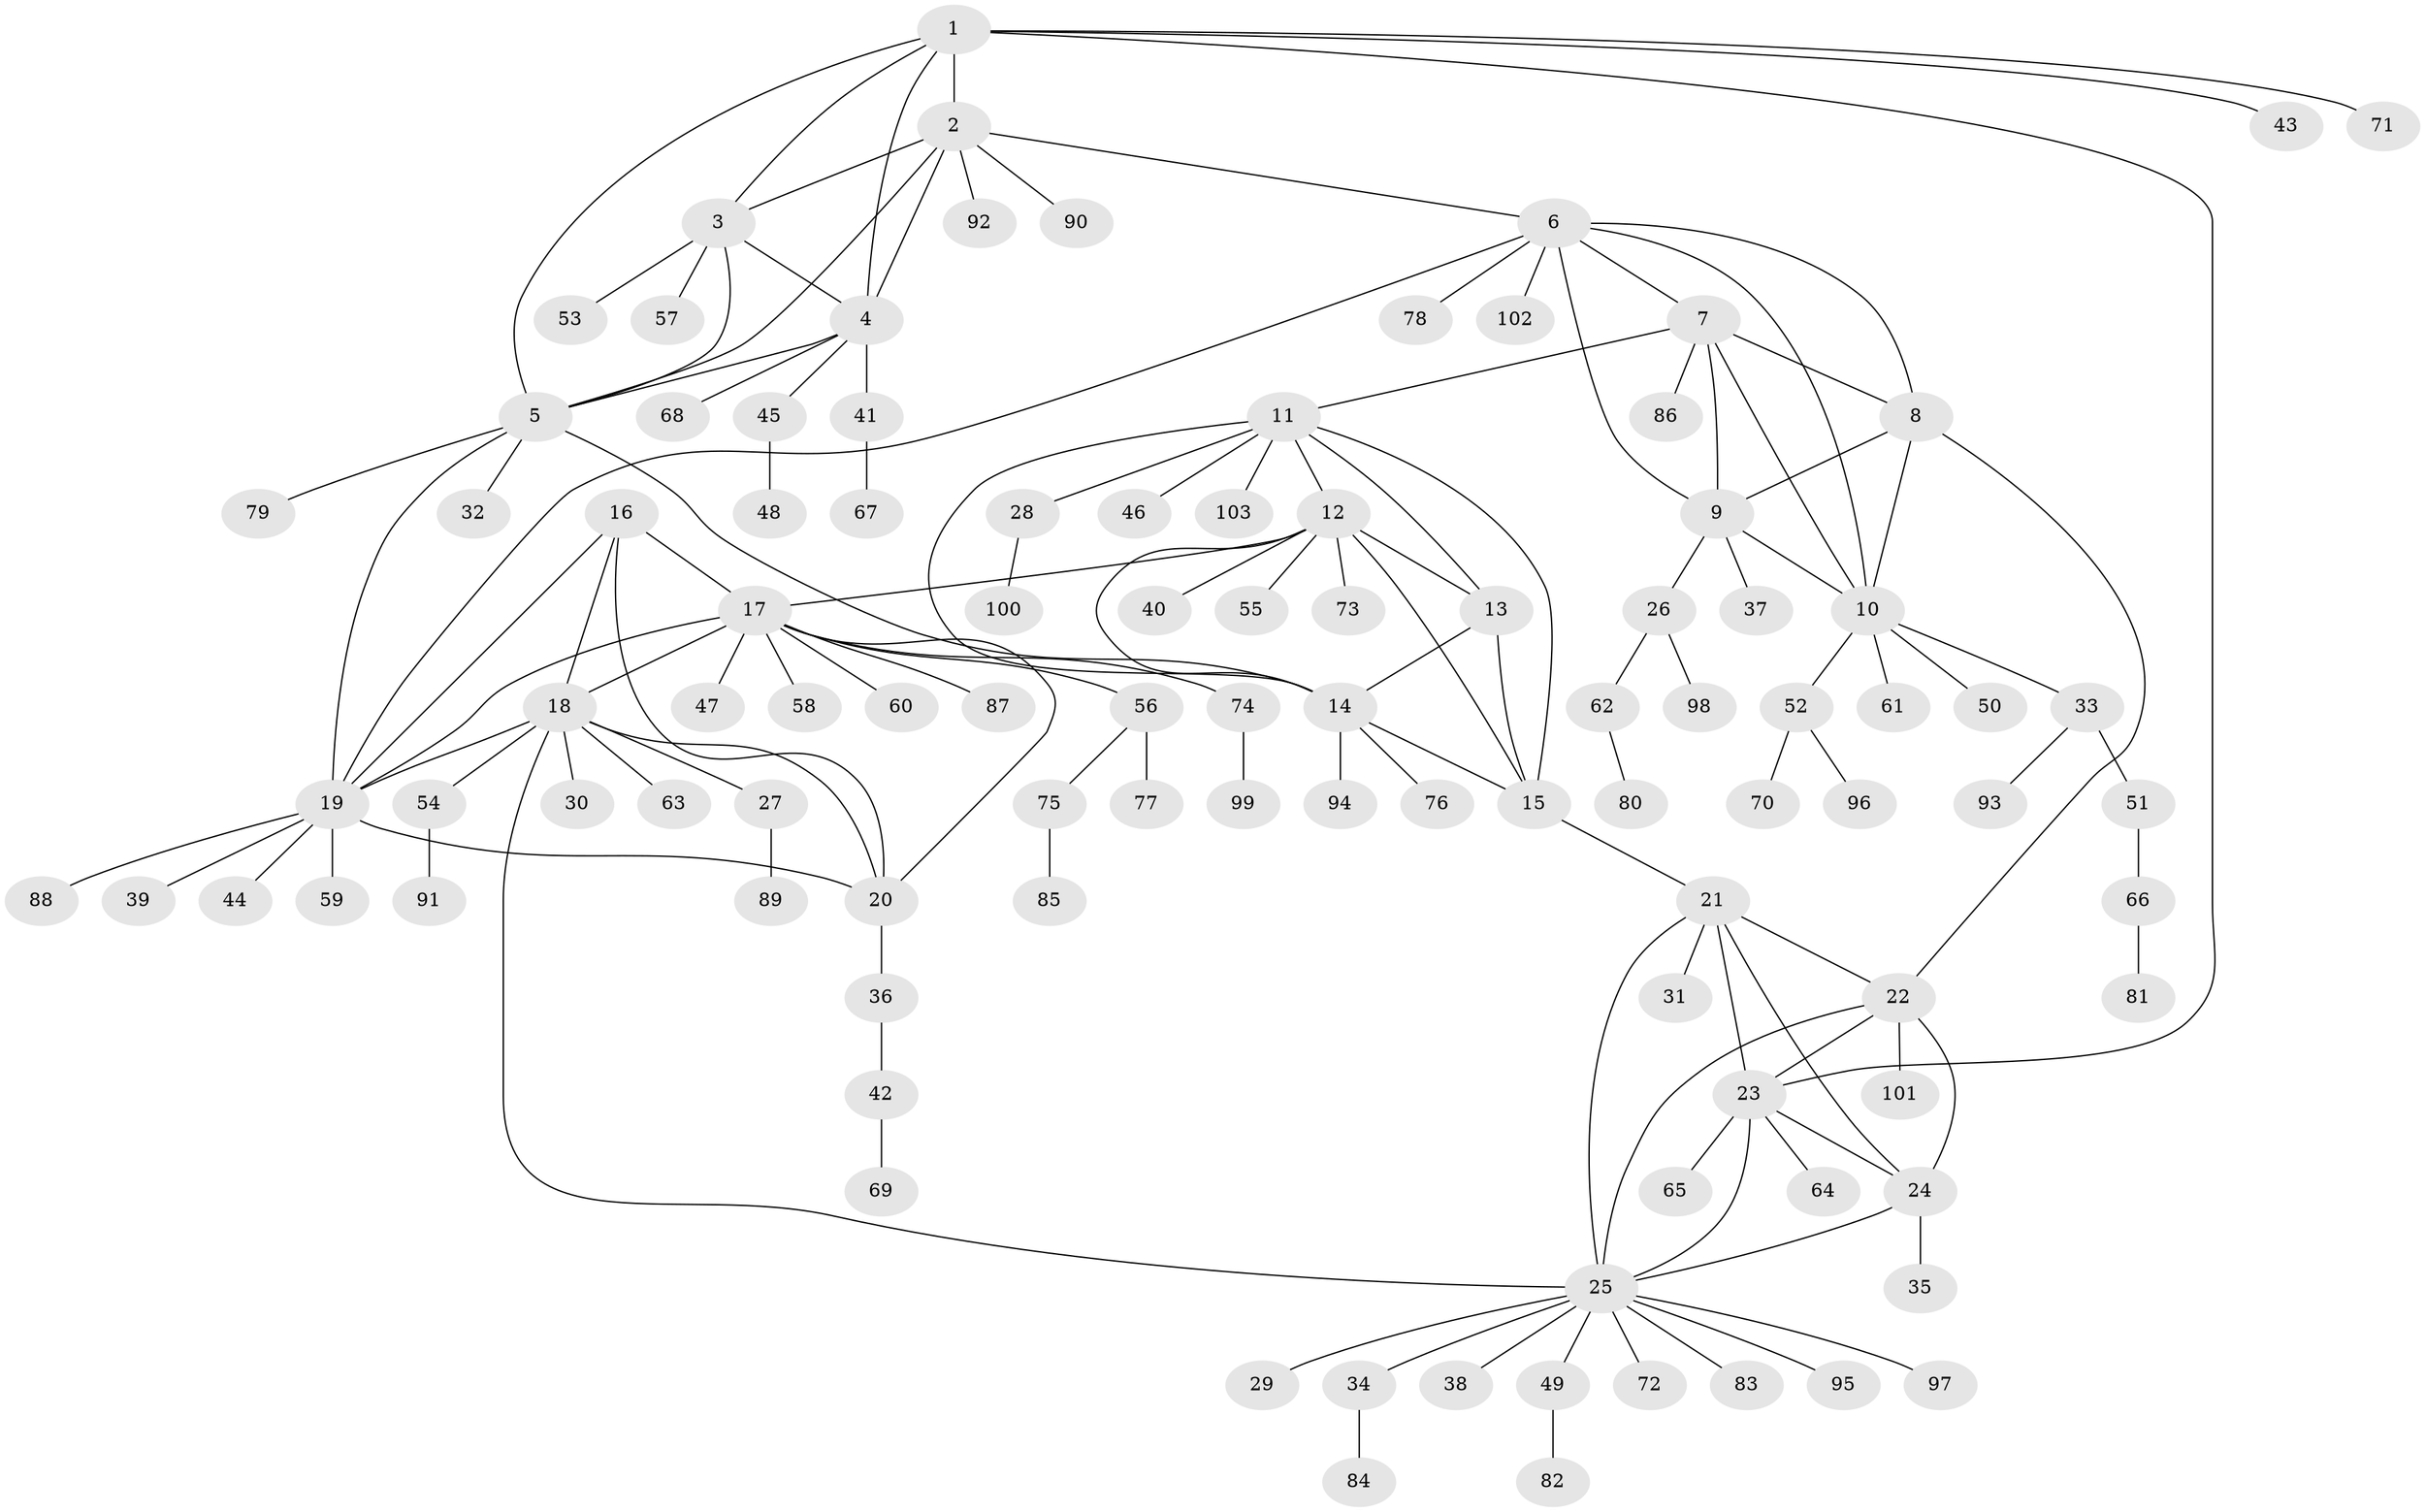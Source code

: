 // coarse degree distribution, {6: 0.05555555555555555, 5: 0.027777777777777776, 12: 0.013888888888888888, 11: 0.027777777777777776, 10: 0.027777777777777776, 4: 0.05555555555555555, 8: 0.027777777777777776, 7: 0.013888888888888888, 3: 0.013888888888888888, 2: 0.09722222222222222, 1: 0.6388888888888888}
// Generated by graph-tools (version 1.1) at 2025/24/03/03/25 07:24:11]
// undirected, 103 vertices, 138 edges
graph export_dot {
graph [start="1"]
  node [color=gray90,style=filled];
  1;
  2;
  3;
  4;
  5;
  6;
  7;
  8;
  9;
  10;
  11;
  12;
  13;
  14;
  15;
  16;
  17;
  18;
  19;
  20;
  21;
  22;
  23;
  24;
  25;
  26;
  27;
  28;
  29;
  30;
  31;
  32;
  33;
  34;
  35;
  36;
  37;
  38;
  39;
  40;
  41;
  42;
  43;
  44;
  45;
  46;
  47;
  48;
  49;
  50;
  51;
  52;
  53;
  54;
  55;
  56;
  57;
  58;
  59;
  60;
  61;
  62;
  63;
  64;
  65;
  66;
  67;
  68;
  69;
  70;
  71;
  72;
  73;
  74;
  75;
  76;
  77;
  78;
  79;
  80;
  81;
  82;
  83;
  84;
  85;
  86;
  87;
  88;
  89;
  90;
  91;
  92;
  93;
  94;
  95;
  96;
  97;
  98;
  99;
  100;
  101;
  102;
  103;
  1 -- 2;
  1 -- 3;
  1 -- 4;
  1 -- 5;
  1 -- 23;
  1 -- 43;
  1 -- 71;
  2 -- 3;
  2 -- 4;
  2 -- 5;
  2 -- 6;
  2 -- 90;
  2 -- 92;
  3 -- 4;
  3 -- 5;
  3 -- 53;
  3 -- 57;
  4 -- 5;
  4 -- 41;
  4 -- 45;
  4 -- 68;
  5 -- 14;
  5 -- 19;
  5 -- 32;
  5 -- 79;
  6 -- 7;
  6 -- 8;
  6 -- 9;
  6 -- 10;
  6 -- 19;
  6 -- 78;
  6 -- 102;
  7 -- 8;
  7 -- 9;
  7 -- 10;
  7 -- 11;
  7 -- 86;
  8 -- 9;
  8 -- 10;
  8 -- 22;
  9 -- 10;
  9 -- 26;
  9 -- 37;
  10 -- 33;
  10 -- 50;
  10 -- 52;
  10 -- 61;
  11 -- 12;
  11 -- 13;
  11 -- 14;
  11 -- 15;
  11 -- 28;
  11 -- 46;
  11 -- 103;
  12 -- 13;
  12 -- 14;
  12 -- 15;
  12 -- 17;
  12 -- 40;
  12 -- 55;
  12 -- 73;
  13 -- 14;
  13 -- 15;
  14 -- 15;
  14 -- 76;
  14 -- 94;
  15 -- 21;
  16 -- 17;
  16 -- 18;
  16 -- 19;
  16 -- 20;
  17 -- 18;
  17 -- 19;
  17 -- 20;
  17 -- 47;
  17 -- 56;
  17 -- 58;
  17 -- 60;
  17 -- 74;
  17 -- 87;
  18 -- 19;
  18 -- 20;
  18 -- 25;
  18 -- 27;
  18 -- 30;
  18 -- 54;
  18 -- 63;
  19 -- 20;
  19 -- 39;
  19 -- 44;
  19 -- 59;
  19 -- 88;
  20 -- 36;
  21 -- 22;
  21 -- 23;
  21 -- 24;
  21 -- 25;
  21 -- 31;
  22 -- 23;
  22 -- 24;
  22 -- 25;
  22 -- 101;
  23 -- 24;
  23 -- 25;
  23 -- 64;
  23 -- 65;
  24 -- 25;
  24 -- 35;
  25 -- 29;
  25 -- 34;
  25 -- 38;
  25 -- 49;
  25 -- 72;
  25 -- 83;
  25 -- 95;
  25 -- 97;
  26 -- 62;
  26 -- 98;
  27 -- 89;
  28 -- 100;
  33 -- 51;
  33 -- 93;
  34 -- 84;
  36 -- 42;
  41 -- 67;
  42 -- 69;
  45 -- 48;
  49 -- 82;
  51 -- 66;
  52 -- 70;
  52 -- 96;
  54 -- 91;
  56 -- 75;
  56 -- 77;
  62 -- 80;
  66 -- 81;
  74 -- 99;
  75 -- 85;
}

